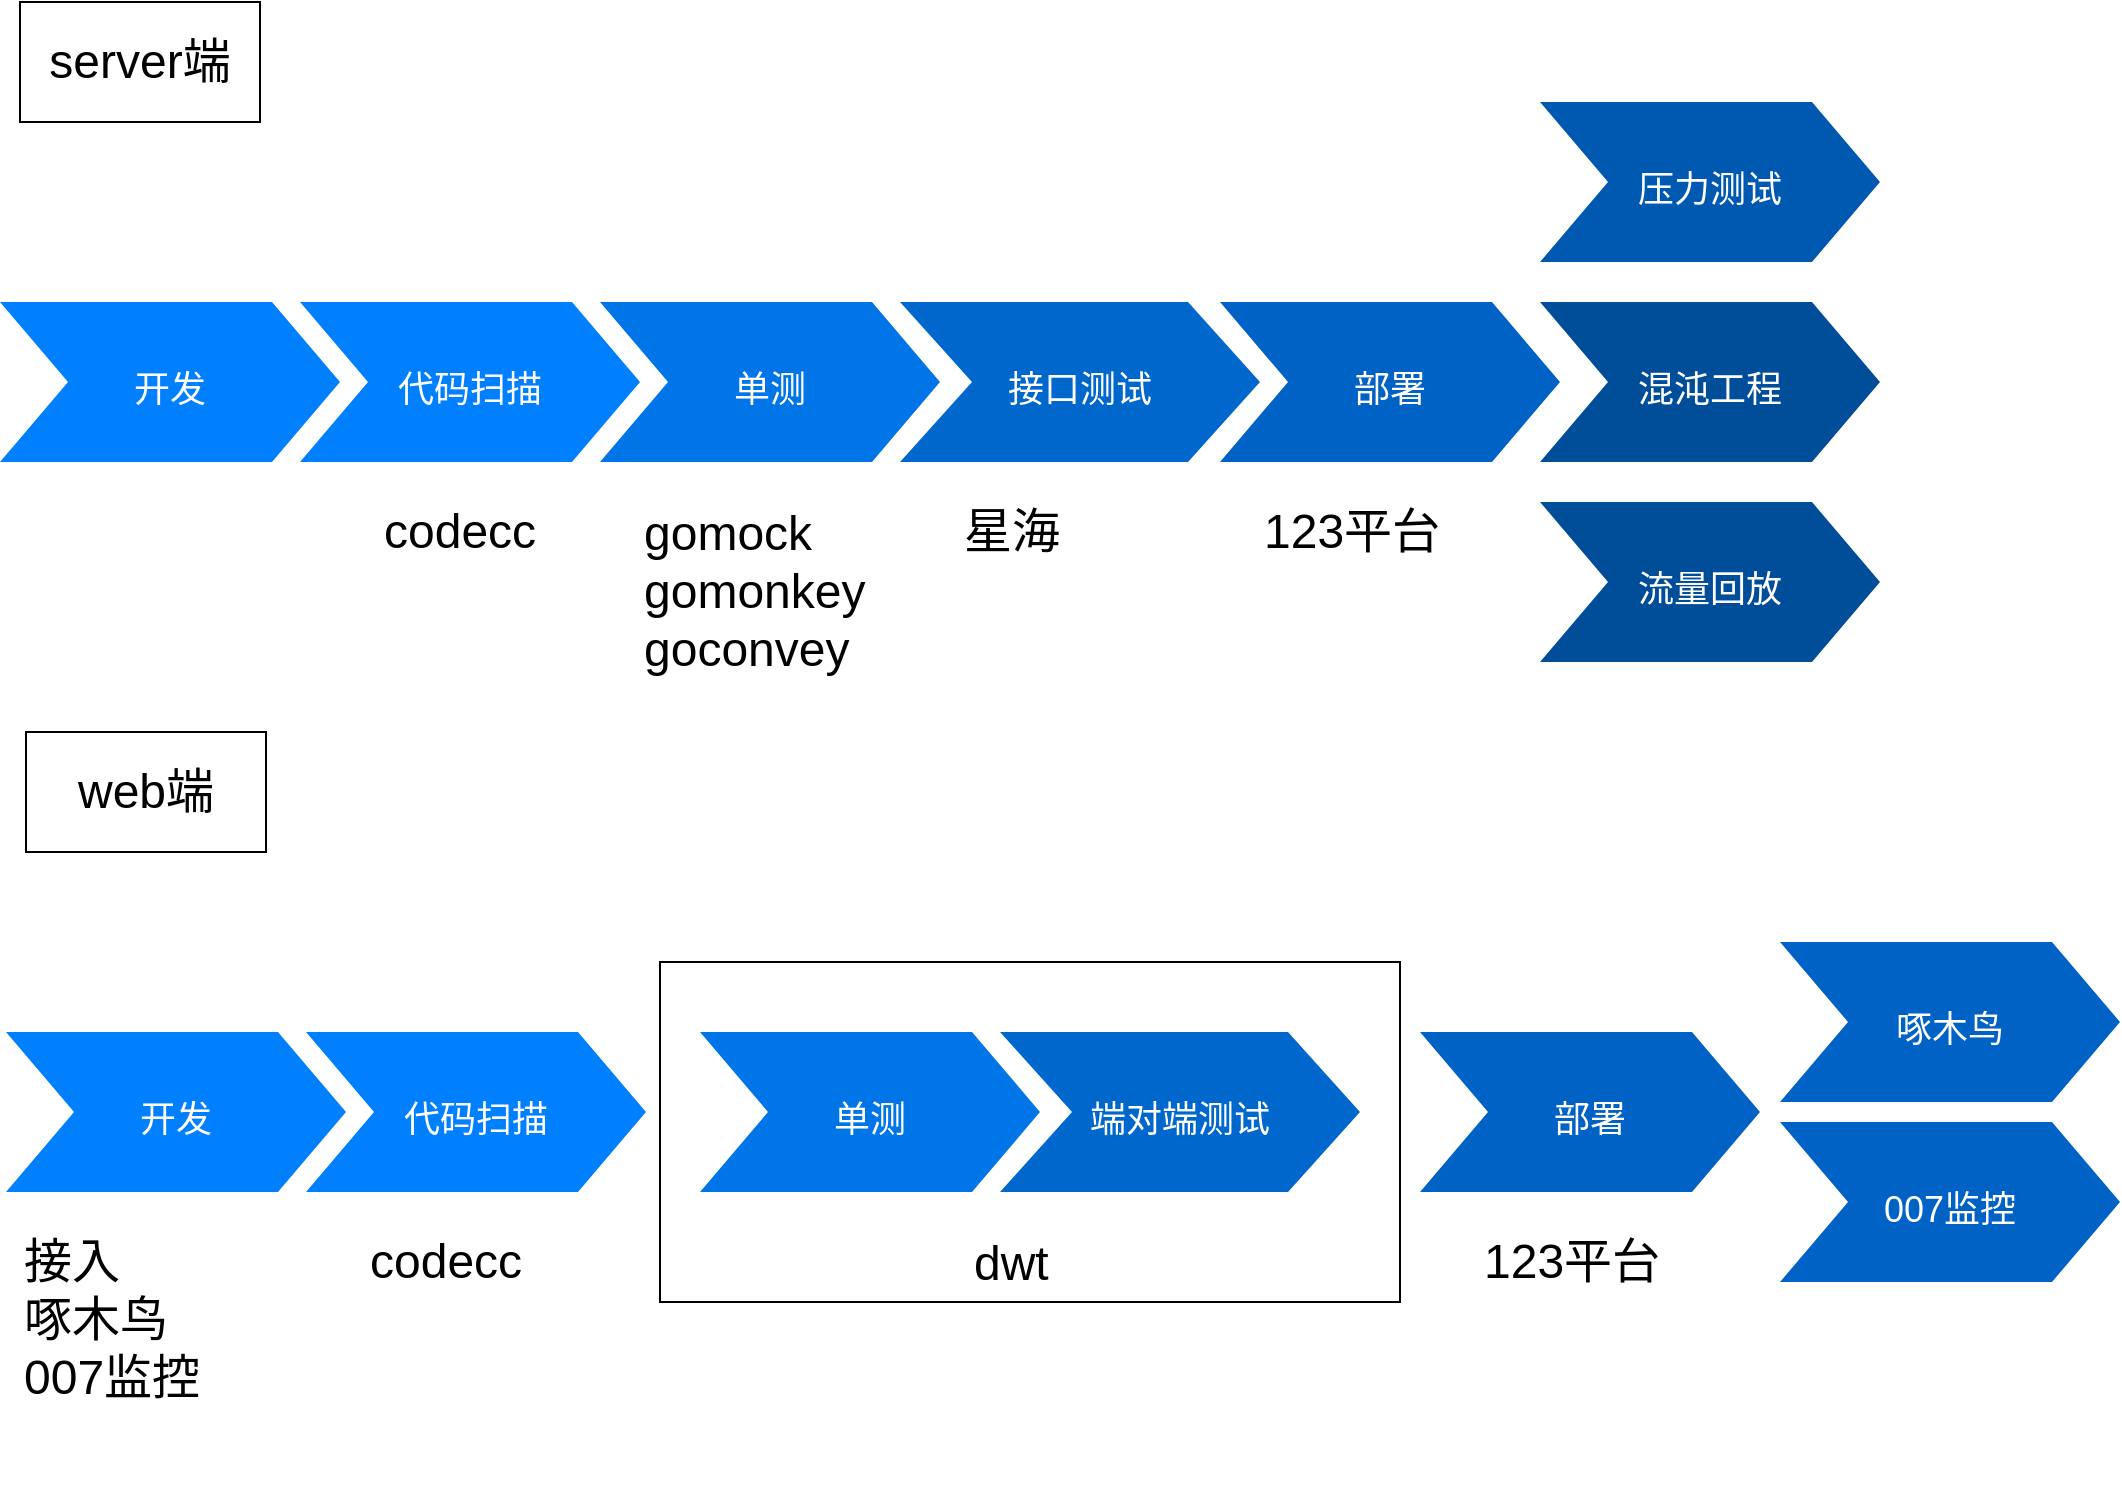 <mxfile version="13.6.10" type="github">
  <diagram name="Page-1" id="d9b1e647-80fa-b4a2-5024-87a742678bcc">
    <mxGraphModel dx="1298" dy="763" grid="1" gridSize="10" guides="1" tooltips="1" connect="1" arrows="1" fold="1" page="1" pageScale="1" pageWidth="1100" pageHeight="850" background="#ffffff" math="0" shadow="0">
      <root>
        <mxCell id="0" />
        <mxCell id="1" parent="0" />
        <mxCell id="57fe6abec08f04cb-1" value="&lt;font style=&quot;font-size: 18px&quot;&gt;开发&lt;/font&gt;" style="shape=step;whiteSpace=wrap;html=1;fontSize=28;fillColor=#0080FF;fontColor=#FFFFFF;strokeColor=none;" parent="1" vertex="1">
          <mxGeometry x="80" y="180" width="170" height="80" as="geometry" />
        </mxCell>
        <mxCell id="57fe6abec08f04cb-2" value="&lt;font style=&quot;font-size: 18px&quot;&gt;单测&lt;/font&gt;" style="shape=step;whiteSpace=wrap;html=1;fontSize=28;fillColor=#0075E8;fontColor=#FFFFFF;strokeColor=none;" parent="1" vertex="1">
          <mxGeometry x="380" y="180" width="170" height="80" as="geometry" />
        </mxCell>
        <mxCell id="57fe6abec08f04cb-3" value="&lt;font style=&quot;font-size: 18px&quot;&gt;接口测试&lt;/font&gt;" style="shape=step;whiteSpace=wrap;html=1;fontSize=28;fillColor=#0067CC;fontColor=#FFFFFF;strokeColor=none;" parent="1" vertex="1">
          <mxGeometry x="530" y="180" width="180" height="80" as="geometry" />
        </mxCell>
        <mxCell id="57fe6abec08f04cb-4" value="&lt;font style=&quot;font-size: 18px&quot;&gt;部署&lt;/font&gt;" style="shape=step;whiteSpace=wrap;html=1;fontSize=28;fillColor=#0062C4;fontColor=#FFFFFF;strokeColor=none;" parent="1" vertex="1">
          <mxGeometry x="690" y="180" width="170" height="80" as="geometry" />
        </mxCell>
        <mxCell id="57fe6abec08f04cb-5" value="&lt;font style=&quot;font-size: 18px&quot;&gt;压力测试&lt;/font&gt;" style="shape=step;whiteSpace=wrap;html=1;fontSize=28;fillColor=#0059B0;fontColor=#FFFFFF;strokeColor=none;" parent="1" vertex="1">
          <mxGeometry x="850" y="80" width="170" height="80" as="geometry" />
        </mxCell>
        <mxCell id="57fe6abec08f04cb-6" value="&lt;font style=&quot;font-size: 18px&quot;&gt;混沌工程&lt;/font&gt;" style="shape=step;whiteSpace=wrap;html=1;fontSize=28;fillColor=#004D99;fontColor=#FFFFFF;strokeColor=none;" parent="1" vertex="1">
          <mxGeometry x="850" y="180" width="170" height="80" as="geometry" />
        </mxCell>
        <mxCell id="57fe6abec08f04cb-9" value="&lt;font style=&quot;font-size: 24px&quot;&gt;codecc&lt;/font&gt;" style="text;spacingTop=-5;fillColor=#ffffff;whiteSpace=wrap;html=1;align=left;fontSize=12;fontFamily=Helvetica;fillColor=none;strokeColor=none;" parent="1" vertex="1">
          <mxGeometry x="270" y="279" width="110" height="50" as="geometry" />
        </mxCell>
        <mxCell id="JvaUS5SfMfMZ3ywEdT9t-1" value="&lt;font style=&quot;font-size: 18px&quot;&gt;流量回放&lt;/font&gt;" style="shape=step;whiteSpace=wrap;html=1;fontSize=28;fillColor=#004D99;fontColor=#FFFFFF;strokeColor=none;" vertex="1" parent="1">
          <mxGeometry x="850" y="280" width="170" height="80" as="geometry" />
        </mxCell>
        <mxCell id="JvaUS5SfMfMZ3ywEdT9t-2" value="&lt;font style=&quot;font-size: 18px&quot;&gt;代码扫描&lt;/font&gt;" style="shape=step;whiteSpace=wrap;html=1;fontSize=28;fillColor=#0080FF;fontColor=#FFFFFF;strokeColor=none;" vertex="1" parent="1">
          <mxGeometry x="230" y="180" width="170" height="80" as="geometry" />
        </mxCell>
        <mxCell id="JvaUS5SfMfMZ3ywEdT9t-4" value="&lt;font style=&quot;font-size: 24px&quot;&gt;server端&lt;/font&gt;" style="rounded=0;whiteSpace=wrap;html=1;" vertex="1" parent="1">
          <mxGeometry x="90" y="30" width="120" height="60" as="geometry" />
        </mxCell>
        <mxCell id="JvaUS5SfMfMZ3ywEdT9t-5" value="&lt;font style=&quot;font-size: 24px&quot;&gt;gomock&lt;br&gt;gomonkey&lt;br&gt;goconvey&lt;br&gt;&lt;/font&gt;" style="text;spacingTop=-5;fillColor=#ffffff;whiteSpace=wrap;html=1;align=left;fontSize=12;fontFamily=Helvetica;fillColor=none;strokeColor=none;" vertex="1" parent="1">
          <mxGeometry x="400" y="280" width="140" height="140" as="geometry" />
        </mxCell>
        <mxCell id="JvaUS5SfMfMZ3ywEdT9t-6" value="&lt;span style=&quot;font-size: 24px&quot;&gt;星海&lt;/span&gt;" style="text;spacingTop=-5;fillColor=#ffffff;whiteSpace=wrap;html=1;align=left;fontSize=12;fontFamily=Helvetica;fillColor=none;strokeColor=none;" vertex="1" parent="1">
          <mxGeometry x="560" y="279" width="110" height="50" as="geometry" />
        </mxCell>
        <mxCell id="JvaUS5SfMfMZ3ywEdT9t-7" value="&lt;span style=&quot;font-size: 24px&quot;&gt;123平台&lt;/span&gt;" style="text;spacingTop=-5;fillColor=#ffffff;whiteSpace=wrap;html=1;align=left;fontSize=12;fontFamily=Helvetica;fillColor=none;strokeColor=none;" vertex="1" parent="1">
          <mxGeometry x="710" y="279" width="110" height="50" as="geometry" />
        </mxCell>
        <mxCell id="JvaUS5SfMfMZ3ywEdT9t-44" value="&lt;font style=&quot;font-size: 18px&quot;&gt;开发&lt;/font&gt;" style="shape=step;whiteSpace=wrap;html=1;fontSize=28;fillColor=#0080FF;fontColor=#FFFFFF;strokeColor=none;" vertex="1" parent="1">
          <mxGeometry x="83" y="545" width="170" height="80" as="geometry" />
        </mxCell>
        <mxCell id="JvaUS5SfMfMZ3ywEdT9t-47" value="&lt;font style=&quot;font-size: 18px&quot;&gt;部署&lt;/font&gt;" style="shape=step;whiteSpace=wrap;html=1;fontSize=28;fillColor=#0062C4;fontColor=#FFFFFF;strokeColor=none;" vertex="1" parent="1">
          <mxGeometry x="790" y="545" width="170" height="80" as="geometry" />
        </mxCell>
        <mxCell id="JvaUS5SfMfMZ3ywEdT9t-50" value="&lt;font style=&quot;font-size: 24px&quot;&gt;codecc&lt;/font&gt;" style="text;spacingTop=-5;fillColor=#ffffff;whiteSpace=wrap;html=1;align=left;fontSize=12;fontFamily=Helvetica;fillColor=none;strokeColor=none;" vertex="1" parent="1">
          <mxGeometry x="263" y="644" width="110" height="50" as="geometry" />
        </mxCell>
        <mxCell id="JvaUS5SfMfMZ3ywEdT9t-52" value="&lt;font style=&quot;font-size: 18px&quot;&gt;代码扫描&lt;/font&gt;" style="shape=step;whiteSpace=wrap;html=1;fontSize=28;fillColor=#0080FF;fontColor=#FFFFFF;strokeColor=none;" vertex="1" parent="1">
          <mxGeometry x="233" y="545" width="170" height="80" as="geometry" />
        </mxCell>
        <mxCell id="JvaUS5SfMfMZ3ywEdT9t-53" value="&lt;font style=&quot;font-size: 24px&quot;&gt;web端&lt;/font&gt;" style="rounded=0;whiteSpace=wrap;html=1;" vertex="1" parent="1">
          <mxGeometry x="93" y="395" width="120" height="60" as="geometry" />
        </mxCell>
        <mxCell id="JvaUS5SfMfMZ3ywEdT9t-54" value="&lt;font style=&quot;font-size: 24px&quot;&gt;&lt;br&gt;&lt;/font&gt;" style="text;spacingTop=-5;fillColor=#ffffff;whiteSpace=wrap;html=1;align=left;fontSize=12;fontFamily=Helvetica;fillColor=none;strokeColor=none;" vertex="1" parent="1">
          <mxGeometry x="410" y="644" width="140" height="140" as="geometry" />
        </mxCell>
        <mxCell id="JvaUS5SfMfMZ3ywEdT9t-56" value="&lt;span style=&quot;font-size: 24px&quot;&gt;123平台&lt;/span&gt;" style="text;spacingTop=-5;fillColor=#ffffff;whiteSpace=wrap;html=1;align=left;fontSize=12;fontFamily=Helvetica;fillColor=none;strokeColor=none;" vertex="1" parent="1">
          <mxGeometry x="820" y="644" width="110" height="50" as="geometry" />
        </mxCell>
        <mxCell id="JvaUS5SfMfMZ3ywEdT9t-57" value="" style="rounded=0;whiteSpace=wrap;html=1;" vertex="1" parent="1">
          <mxGeometry x="410" y="510" width="370" height="170" as="geometry" />
        </mxCell>
        <mxCell id="JvaUS5SfMfMZ3ywEdT9t-45" value="&lt;font style=&quot;font-size: 18px&quot;&gt;单测&lt;/font&gt;" style="shape=step;whiteSpace=wrap;html=1;fontSize=28;fillColor=#0075E8;fontColor=#FFFFFF;strokeColor=none;" vertex="1" parent="1">
          <mxGeometry x="430" y="545" width="170" height="80" as="geometry" />
        </mxCell>
        <mxCell id="JvaUS5SfMfMZ3ywEdT9t-46" value="&lt;font style=&quot;font-size: 18px&quot;&gt;端对端测试&lt;/font&gt;" style="shape=step;whiteSpace=wrap;html=1;fontSize=28;fillColor=#0067CC;fontColor=#FFFFFF;strokeColor=none;" vertex="1" parent="1">
          <mxGeometry x="580" y="545" width="180" height="80" as="geometry" />
        </mxCell>
        <mxCell id="JvaUS5SfMfMZ3ywEdT9t-58" value="&lt;span style=&quot;font-size: 24px&quot;&gt;dwt&lt;/span&gt;" style="text;spacingTop=-5;fillColor=#ffffff;whiteSpace=wrap;html=1;align=left;fontSize=12;fontFamily=Helvetica;fillColor=none;strokeColor=none;" vertex="1" parent="1">
          <mxGeometry x="565" y="645" width="110" height="50" as="geometry" />
        </mxCell>
        <mxCell id="JvaUS5SfMfMZ3ywEdT9t-59" value="&lt;span style=&quot;font-size: 24px&quot;&gt;接入&lt;br&gt;啄木鸟&lt;br&gt;007监控&lt;br&gt;&lt;/span&gt;" style="text;spacingTop=-5;fillColor=#ffffff;whiteSpace=wrap;html=1;align=left;fontSize=12;fontFamily=Helvetica;fillColor=none;strokeColor=none;" vertex="1" parent="1">
          <mxGeometry x="90" y="644" width="140" height="86" as="geometry" />
        </mxCell>
        <mxCell id="JvaUS5SfMfMZ3ywEdT9t-60" value="&lt;font style=&quot;font-size: 18px&quot;&gt;啄木鸟&lt;/font&gt;" style="shape=step;whiteSpace=wrap;html=1;fontSize=28;fillColor=#0062C4;fontColor=#FFFFFF;strokeColor=none;" vertex="1" parent="1">
          <mxGeometry x="970" y="500" width="170" height="80" as="geometry" />
        </mxCell>
        <mxCell id="JvaUS5SfMfMZ3ywEdT9t-61" value="&lt;font style=&quot;font-size: 18px&quot;&gt;007监控&lt;/font&gt;" style="shape=step;whiteSpace=wrap;html=1;fontSize=28;fillColor=#0062C4;fontColor=#FFFFFF;strokeColor=none;" vertex="1" parent="1">
          <mxGeometry x="970" y="590" width="170" height="80" as="geometry" />
        </mxCell>
      </root>
    </mxGraphModel>
  </diagram>
</mxfile>

